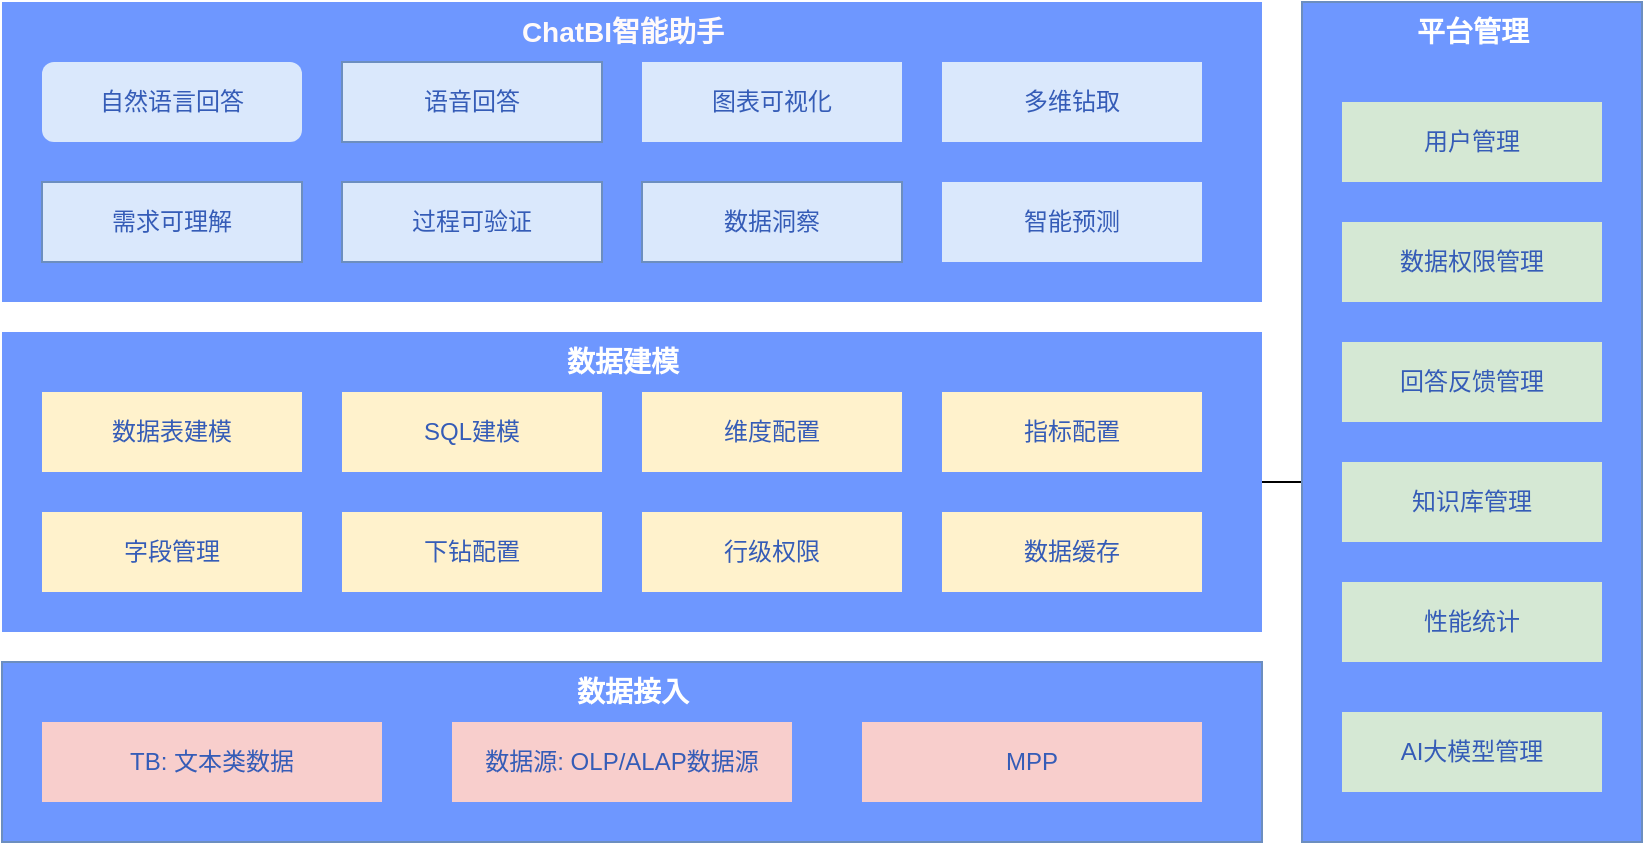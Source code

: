 <mxfile version="25.0.1">
  <diagram name="第 1 页" id="yZY1nADad3AMOkpzknWF">
    <mxGraphModel dx="1018" dy="653" grid="1" gridSize="10" guides="1" tooltips="1" connect="1" arrows="1" fold="1" page="1" pageScale="1" pageWidth="827" pageHeight="1169" math="0" shadow="0">
      <root>
        <mxCell id="0" />
        <mxCell id="1" parent="0" />
        <mxCell id="cma57xoHZA7xU0ZlO4mN-1" value="" style="rounded=0;whiteSpace=wrap;html=1;fillColor=#6e97ff;strokeColor=none;" vertex="1" parent="1">
          <mxGeometry x="50" y="90" width="630" height="150" as="geometry" />
        </mxCell>
        <mxCell id="cma57xoHZA7xU0ZlO4mN-2" value="ChatBI智能助手" style="text;html=1;align=center;verticalAlign=middle;resizable=0;points=[];autosize=1;strokeColor=none;fillColor=none;fontColor=#fffafa;textShadow=0;labelBackgroundColor=none;fontSize=14;fontStyle=1" vertex="1" parent="1">
          <mxGeometry x="300" y="90" width="120" height="30" as="geometry" />
        </mxCell>
        <mxCell id="cma57xoHZA7xU0ZlO4mN-3" value="自然语言回答" style="rounded=1;whiteSpace=wrap;html=1;dashed=1;strokeColor=none;fillColor=#dae8fc;fontColor=#355cb7;" vertex="1" parent="1">
          <mxGeometry x="70" y="120" width="130" height="40" as="geometry" />
        </mxCell>
        <mxCell id="cma57xoHZA7xU0ZlO4mN-4" value="需求可理解" style="rounded=0;whiteSpace=wrap;html=1;fillColor=#dae8fc;strokeColor=#6c8ebf;glass=0;fontColor=#355cb7;" vertex="1" parent="1">
          <mxGeometry x="70" y="180" width="130" height="40" as="geometry" />
        </mxCell>
        <mxCell id="cma57xoHZA7xU0ZlO4mN-5" value="语音回答" style="rounded=0;whiteSpace=wrap;html=1;fillColor=#dae8fc;strokeColor=#6c8ebf;fontColor=#355cb7;" vertex="1" parent="1">
          <mxGeometry x="220" y="120" width="130" height="40" as="geometry" />
        </mxCell>
        <mxCell id="cma57xoHZA7xU0ZlO4mN-6" value="多维钻取" style="rounded=0;whiteSpace=wrap;html=1;fillColor=#dae8fc;strokeColor=none;fontColor=#355cb7;" vertex="1" parent="1">
          <mxGeometry x="520" y="120" width="130" height="40" as="geometry" />
        </mxCell>
        <mxCell id="cma57xoHZA7xU0ZlO4mN-7" value="图表可视化" style="rounded=0;whiteSpace=wrap;html=1;fillColor=#dae8fc;strokeColor=none;fontColor=#355cb7;" vertex="1" parent="1">
          <mxGeometry x="370" y="120" width="130" height="40" as="geometry" />
        </mxCell>
        <mxCell id="cma57xoHZA7xU0ZlO4mN-8" value="过程可验证" style="rounded=0;whiteSpace=wrap;html=1;fillColor=#dae8fc;strokeColor=#6c8ebf;fontColor=#355cb7;" vertex="1" parent="1">
          <mxGeometry x="220" y="180" width="130" height="40" as="geometry" />
        </mxCell>
        <mxCell id="cma57xoHZA7xU0ZlO4mN-10" value="智能预测" style="rounded=0;whiteSpace=wrap;html=1;fillColor=#dae8fc;strokeColor=none;fontColor=#355cb7;" vertex="1" parent="1">
          <mxGeometry x="520" y="180" width="130" height="40" as="geometry" />
        </mxCell>
        <mxCell id="cma57xoHZA7xU0ZlO4mN-11" value="数据洞察" style="rounded=0;whiteSpace=wrap;html=1;fillColor=#dae8fc;strokeColor=#6c8ebf;fontColor=#355cb7;" vertex="1" parent="1">
          <mxGeometry x="370" y="180" width="130" height="40" as="geometry" />
        </mxCell>
        <mxCell id="cma57xoHZA7xU0ZlO4mN-43" value="" style="edgeStyle=orthogonalEdgeStyle;rounded=0;orthogonalLoop=1;jettySize=auto;html=1;" edge="1" parent="1" source="cma57xoHZA7xU0ZlO4mN-13" target="cma57xoHZA7xU0ZlO4mN-37">
          <mxGeometry relative="1" as="geometry" />
        </mxCell>
        <mxCell id="cma57xoHZA7xU0ZlO4mN-13" value="" style="rounded=0;whiteSpace=wrap;html=1;fillColor=#6e97ff;strokeColor=none;" vertex="1" parent="1">
          <mxGeometry x="50" y="255" width="630" height="150" as="geometry" />
        </mxCell>
        <mxCell id="cma57xoHZA7xU0ZlO4mN-14" value="数据表建模" style="rounded=0;whiteSpace=wrap;html=1;fillColor=#fff2cc;strokeColor=none;fontColor=#355cb7;" vertex="1" parent="1">
          <mxGeometry x="70" y="285" width="130" height="40" as="geometry" />
        </mxCell>
        <mxCell id="cma57xoHZA7xU0ZlO4mN-15" value="数据建模" style="text;html=1;align=center;verticalAlign=middle;resizable=0;points=[];autosize=1;strokeColor=none;fillColor=none;fontSize=14;fontStyle=1;fontColor=#ffffff;rounded=0;" vertex="1" parent="1">
          <mxGeometry x="320" y="255" width="80" height="30" as="geometry" />
        </mxCell>
        <mxCell id="cma57xoHZA7xU0ZlO4mN-16" value="字段管理" style="rounded=0;whiteSpace=wrap;html=1;fillColor=#fff2cc;strokeColor=none;fontColor=#355cb7;" vertex="1" parent="1">
          <mxGeometry x="70" y="345" width="130" height="40" as="geometry" />
        </mxCell>
        <mxCell id="cma57xoHZA7xU0ZlO4mN-17" value="指标配置" style="rounded=0;whiteSpace=wrap;html=1;fillColor=#fff2cc;strokeColor=none;fontColor=#355cb7;" vertex="1" parent="1">
          <mxGeometry x="520" y="285" width="130" height="40" as="geometry" />
        </mxCell>
        <mxCell id="cma57xoHZA7xU0ZlO4mN-18" value="维度配置" style="rounded=0;whiteSpace=wrap;html=1;fillColor=#fff2cc;strokeColor=none;fontColor=#355cb7;" vertex="1" parent="1">
          <mxGeometry x="370" y="285" width="130" height="40" as="geometry" />
        </mxCell>
        <mxCell id="cma57xoHZA7xU0ZlO4mN-19" value="SQL建模" style="rounded=0;whiteSpace=wrap;html=1;fillColor=#fff2cc;strokeColor=none;fontColor=#355cb7;" vertex="1" parent="1">
          <mxGeometry x="220" y="285" width="130" height="40" as="geometry" />
        </mxCell>
        <mxCell id="cma57xoHZA7xU0ZlO4mN-20" value="行级权限" style="rounded=0;whiteSpace=wrap;html=1;fillColor=#fff2cc;strokeColor=none;fontColor=#355cb7;" vertex="1" parent="1">
          <mxGeometry x="370" y="345" width="130" height="40" as="geometry" />
        </mxCell>
        <mxCell id="cma57xoHZA7xU0ZlO4mN-21" value="下钻配置" style="rounded=0;whiteSpace=wrap;html=1;fillColor=#fff2cc;strokeColor=none;fontColor=#355cb7;" vertex="1" parent="1">
          <mxGeometry x="220" y="345" width="130" height="40" as="geometry" />
        </mxCell>
        <mxCell id="cma57xoHZA7xU0ZlO4mN-22" value="数据缓存" style="rounded=0;whiteSpace=wrap;html=1;fillColor=#fff2cc;strokeColor=none;fontColor=#355cb7;" vertex="1" parent="1">
          <mxGeometry x="520" y="345" width="130" height="40" as="geometry" />
        </mxCell>
        <mxCell id="cma57xoHZA7xU0ZlO4mN-24" value="" style="rounded=0;whiteSpace=wrap;html=1;fillColor=#6e97ff;strokeColor=#6c8ebf;" vertex="1" parent="1">
          <mxGeometry x="50" y="420" width="630" height="90" as="geometry" />
        </mxCell>
        <mxCell id="cma57xoHZA7xU0ZlO4mN-25" value="数据接入" style="text;html=1;align=center;verticalAlign=middle;resizable=0;points=[];autosize=1;strokeColor=none;fillColor=none;fontColor=#ffffff;fontStyle=1;fontSize=14;rounded=0;" vertex="1" parent="1">
          <mxGeometry x="325" y="420" width="80" height="30" as="geometry" />
        </mxCell>
        <mxCell id="cma57xoHZA7xU0ZlO4mN-27" value="TB: 文本类数据" style="rounded=0;whiteSpace=wrap;html=1;fillColor=#f8cecc;strokeColor=none;fontColor=#355cb7;" vertex="1" parent="1">
          <mxGeometry x="70" y="450" width="170" height="40" as="geometry" />
        </mxCell>
        <mxCell id="cma57xoHZA7xU0ZlO4mN-30" value="数据源: OLP/ALAP数据源" style="rounded=0;whiteSpace=wrap;html=1;fillColor=#f8cecc;strokeColor=none;fontColor=#355cb7;" vertex="1" parent="1">
          <mxGeometry x="275" y="450" width="170" height="40" as="geometry" />
        </mxCell>
        <mxCell id="cma57xoHZA7xU0ZlO4mN-31" value="MPP" style="rounded=0;whiteSpace=wrap;html=1;fillColor=#f8cecc;strokeColor=none;fontColor=#355cb7;" vertex="1" parent="1">
          <mxGeometry x="480" y="450" width="170" height="40" as="geometry" />
        </mxCell>
        <mxCell id="cma57xoHZA7xU0ZlO4mN-32" value="" style="rounded=0;whiteSpace=wrap;html=1;fillColor=#6e97ff;strokeColor=#6c8ebf;" vertex="1" parent="1">
          <mxGeometry x="700" y="90" width="170" height="420" as="geometry" />
        </mxCell>
        <mxCell id="cma57xoHZA7xU0ZlO4mN-33" value="用户管理" style="rounded=0;whiteSpace=wrap;html=1;fillColor=#d5e8d4;strokeColor=none;fontColor=#355cb7;" vertex="1" parent="1">
          <mxGeometry x="720" y="140" width="130" height="40" as="geometry" />
        </mxCell>
        <mxCell id="cma57xoHZA7xU0ZlO4mN-34" value="AI大模型管理" style="rounded=0;whiteSpace=wrap;html=1;fillColor=#d5e8d4;strokeColor=none;fontColor=#355cb7;" vertex="1" parent="1">
          <mxGeometry x="720" y="445" width="130" height="40" as="geometry" />
        </mxCell>
        <mxCell id="cma57xoHZA7xU0ZlO4mN-35" value="性能统计" style="rounded=0;whiteSpace=wrap;html=1;fillColor=#d5e8d4;strokeColor=none;fontColor=#355cb7;" vertex="1" parent="1">
          <mxGeometry x="720" y="380" width="130" height="40" as="geometry" />
        </mxCell>
        <mxCell id="cma57xoHZA7xU0ZlO4mN-36" value="知识库管理" style="rounded=0;whiteSpace=wrap;html=1;fillColor=#d5e8d4;strokeColor=none;fontColor=#355cb7;" vertex="1" parent="1">
          <mxGeometry x="720" y="320" width="130" height="40" as="geometry" />
        </mxCell>
        <mxCell id="cma57xoHZA7xU0ZlO4mN-37" value="回答反馈管理" style="rounded=0;whiteSpace=wrap;html=1;fillColor=#d5e8d4;strokeColor=none;fontColor=#355cb7;" vertex="1" parent="1">
          <mxGeometry x="720" y="260" width="130" height="40" as="geometry" />
        </mxCell>
        <mxCell id="cma57xoHZA7xU0ZlO4mN-38" value="数据权限管理" style="rounded=0;whiteSpace=wrap;html=1;fillColor=#d5e8d4;strokeColor=none;fontColor=#355cb7;" vertex="1" parent="1">
          <mxGeometry x="720" y="200" width="130" height="40" as="geometry" />
        </mxCell>
        <mxCell id="cma57xoHZA7xU0ZlO4mN-41" value="平台管理" style="text;html=1;align=center;verticalAlign=middle;resizable=0;points=[];autosize=1;strokeColor=none;fillColor=none;fontColor=#FFFFFF;fontStyle=1;fontSize=14;rounded=0;" vertex="1" parent="1">
          <mxGeometry x="745" y="90" width="80" height="30" as="geometry" />
        </mxCell>
      </root>
    </mxGraphModel>
  </diagram>
</mxfile>
